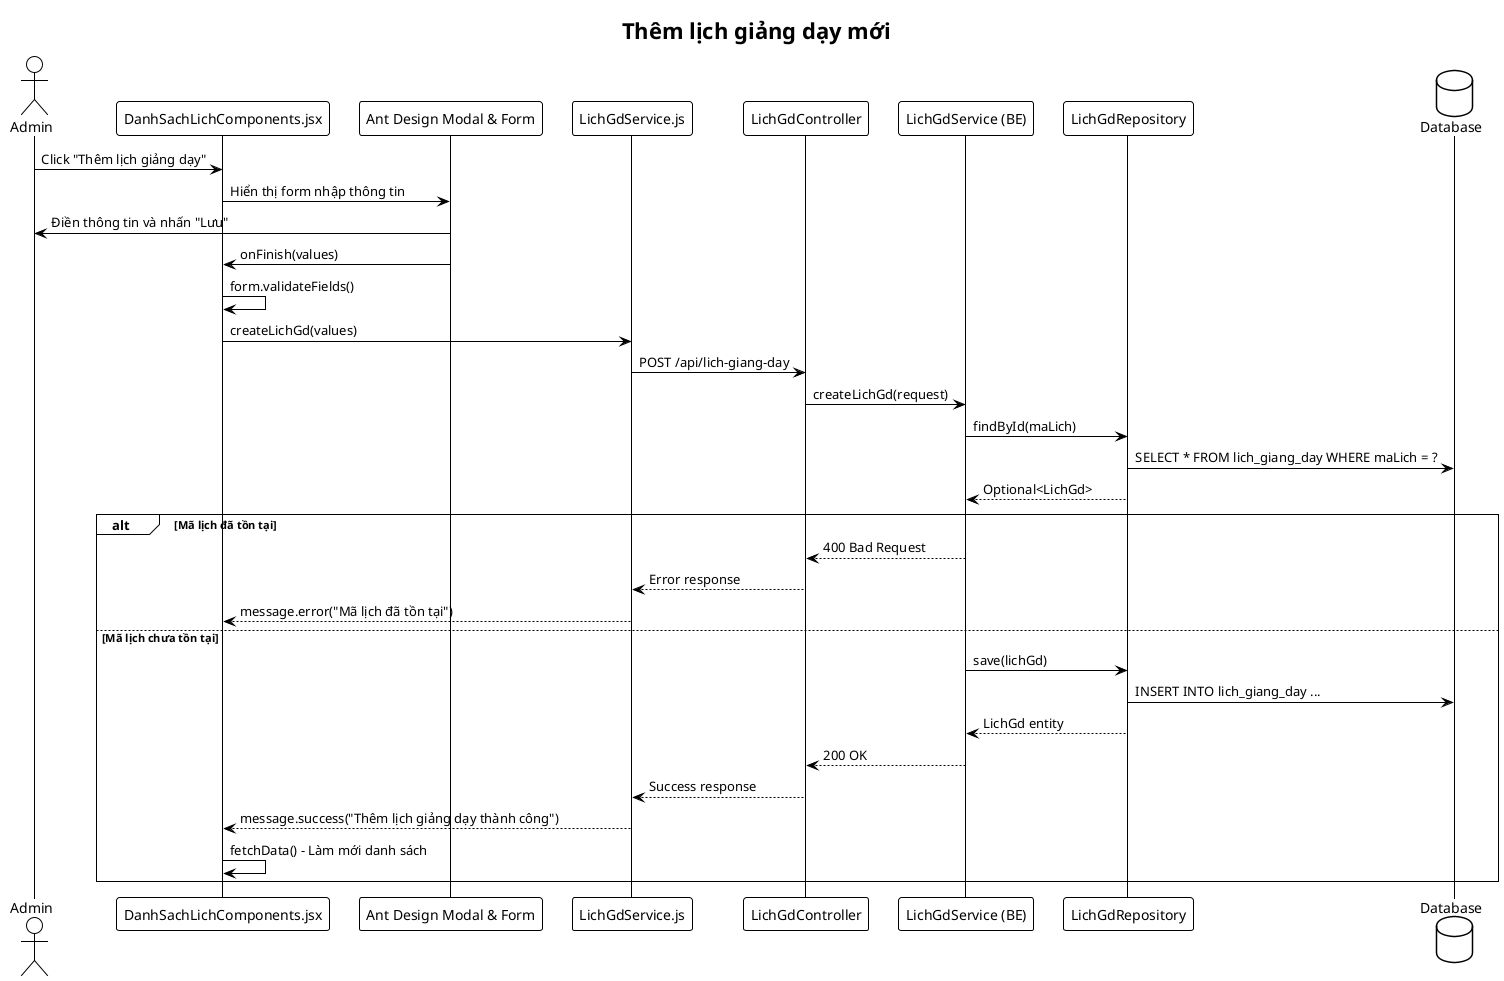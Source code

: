 @startuml
!theme plain
title Thêm lịch giảng dạy mới

actor "Admin" as admin
participant "DanhSachLichComponents.jsx" as component
participant "Ant Design Modal & Form" as modal
participant "LichGdService.js" as lichGdService
participant "LichGdController" as controller
participant "LichGdService (BE)" as service
participant "LichGdRepository" as repository
database "Database" as db

admin -> component: Click "Thêm lịch giảng dạy"
component -> modal: Hiển thị form nhập thông tin
modal -> admin: Điền thông tin và nhấn "Lưu"
modal -> component: onFinish(values)
component -> component: form.validateFields()
component -> lichGdService: createLichGd(values)
lichGdService -> controller: POST /api/lich-giang-day
controller -> service: createLichGd(request)
service -> repository: findById(maLich)
repository -> db: SELECT * FROM lich_giang_day WHERE maLich = ?
repository --> service: Optional<LichGd>
alt Mã lịch đã tồn tại
    service --> controller: 400 Bad Request
    controller --> lichGdService: Error response
    lichGdService --> component: message.error("Mã lịch đã tồn tại")
else Mã lịch chưa tồn tại
    service -> repository: save(lichGd)
    repository -> db: INSERT INTO lich_giang_day ...
    repository --> service: LichGd entity
    service --> controller: 200 OK
    controller --> lichGdService: Success response
    lichGdService --> component: message.success("Thêm lịch giảng dạy thành công")
    component -> component: fetchData() - Làm mới danh sách
end
@enduml 